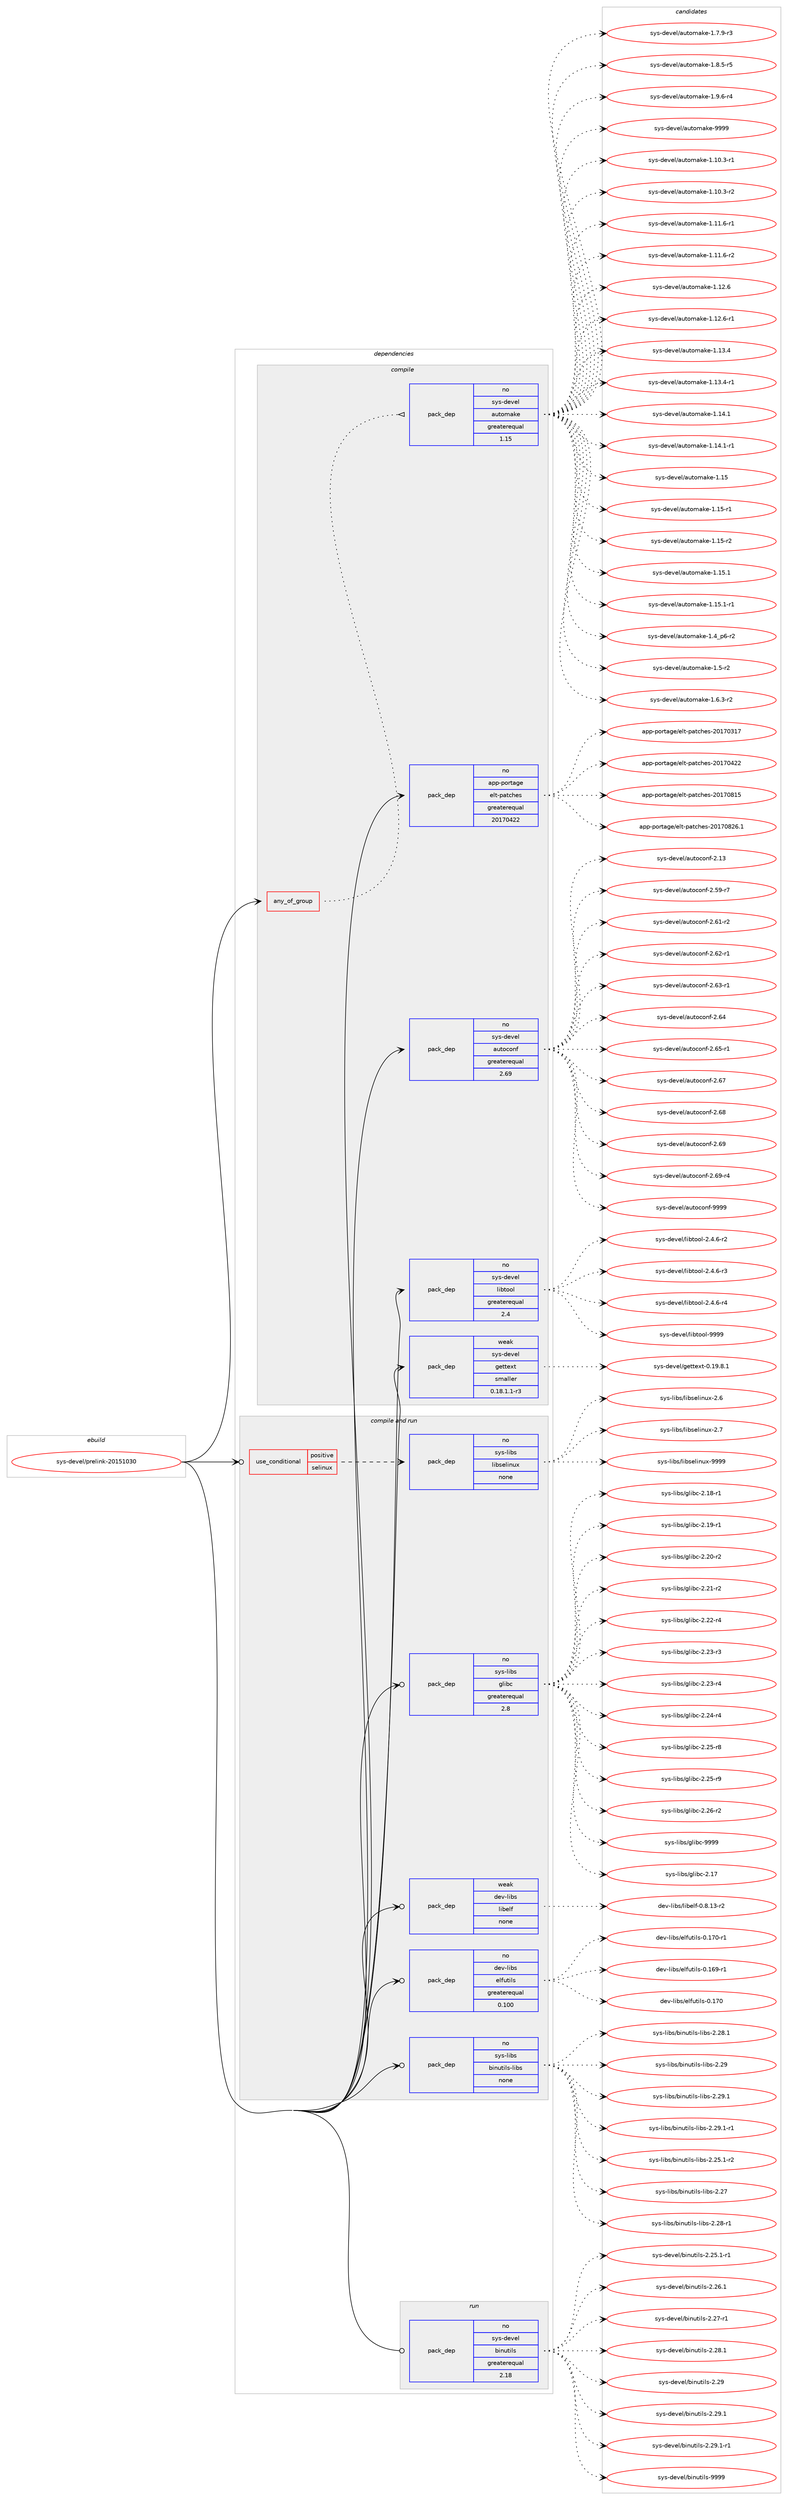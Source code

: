 digraph prolog {

# *************
# Graph options
# *************

newrank=true;
concentrate=true;
compound=true;
graph [rankdir=LR,fontname=Helvetica,fontsize=10,ranksep=1.5];#, ranksep=2.5, nodesep=0.2];
edge  [arrowhead=vee];
node  [fontname=Helvetica,fontsize=10];

# **********
# The ebuild
# **********

subgraph cluster_leftcol {
color=gray;
rank=same;
label=<<i>ebuild</i>>;
id [label="sys-devel/prelink-20151030", color=red, width=4, href="../sys-devel/prelink-20151030.svg"];
}

# ****************
# The dependencies
# ****************

subgraph cluster_midcol {
color=gray;
label=<<i>dependencies</i>>;
subgraph cluster_compile {
fillcolor="#eeeeee";
style=filled;
label=<<i>compile</i>>;
subgraph any8188 {
dependency485644 [label=<<TABLE BORDER="0" CELLBORDER="1" CELLSPACING="0" CELLPADDING="4"><TR><TD CELLPADDING="10">any_of_group</TD></TR></TABLE>>, shape=none, color=red];subgraph pack360779 {
dependency485645 [label=<<TABLE BORDER="0" CELLBORDER="1" CELLSPACING="0" CELLPADDING="4" WIDTH="220"><TR><TD ROWSPAN="6" CELLPADDING="30">pack_dep</TD></TR><TR><TD WIDTH="110">no</TD></TR><TR><TD>sys-devel</TD></TR><TR><TD>automake</TD></TR><TR><TD>greaterequal</TD></TR><TR><TD>1.15</TD></TR></TABLE>>, shape=none, color=blue];
}
dependency485644:e -> dependency485645:w [weight=20,style="dotted",arrowhead="oinv"];
}
id:e -> dependency485644:w [weight=20,style="solid",arrowhead="vee"];
subgraph pack360780 {
dependency485646 [label=<<TABLE BORDER="0" CELLBORDER="1" CELLSPACING="0" CELLPADDING="4" WIDTH="220"><TR><TD ROWSPAN="6" CELLPADDING="30">pack_dep</TD></TR><TR><TD WIDTH="110">no</TD></TR><TR><TD>app-portage</TD></TR><TR><TD>elt-patches</TD></TR><TR><TD>greaterequal</TD></TR><TR><TD>20170422</TD></TR></TABLE>>, shape=none, color=blue];
}
id:e -> dependency485646:w [weight=20,style="solid",arrowhead="vee"];
subgraph pack360781 {
dependency485647 [label=<<TABLE BORDER="0" CELLBORDER="1" CELLSPACING="0" CELLPADDING="4" WIDTH="220"><TR><TD ROWSPAN="6" CELLPADDING="30">pack_dep</TD></TR><TR><TD WIDTH="110">no</TD></TR><TR><TD>sys-devel</TD></TR><TR><TD>autoconf</TD></TR><TR><TD>greaterequal</TD></TR><TR><TD>2.69</TD></TR></TABLE>>, shape=none, color=blue];
}
id:e -> dependency485647:w [weight=20,style="solid",arrowhead="vee"];
subgraph pack360782 {
dependency485648 [label=<<TABLE BORDER="0" CELLBORDER="1" CELLSPACING="0" CELLPADDING="4" WIDTH="220"><TR><TD ROWSPAN="6" CELLPADDING="30">pack_dep</TD></TR><TR><TD WIDTH="110">no</TD></TR><TR><TD>sys-devel</TD></TR><TR><TD>libtool</TD></TR><TR><TD>greaterequal</TD></TR><TR><TD>2.4</TD></TR></TABLE>>, shape=none, color=blue];
}
id:e -> dependency485648:w [weight=20,style="solid",arrowhead="vee"];
subgraph pack360783 {
dependency485649 [label=<<TABLE BORDER="0" CELLBORDER="1" CELLSPACING="0" CELLPADDING="4" WIDTH="220"><TR><TD ROWSPAN="6" CELLPADDING="30">pack_dep</TD></TR><TR><TD WIDTH="110">weak</TD></TR><TR><TD>sys-devel</TD></TR><TR><TD>gettext</TD></TR><TR><TD>smaller</TD></TR><TR><TD>0.18.1.1-r3</TD></TR></TABLE>>, shape=none, color=blue];
}
id:e -> dependency485649:w [weight=20,style="solid",arrowhead="vee"];
}
subgraph cluster_compileandrun {
fillcolor="#eeeeee";
style=filled;
label=<<i>compile and run</i>>;
subgraph cond116378 {
dependency485650 [label=<<TABLE BORDER="0" CELLBORDER="1" CELLSPACING="0" CELLPADDING="4"><TR><TD ROWSPAN="3" CELLPADDING="10">use_conditional</TD></TR><TR><TD>positive</TD></TR><TR><TD>selinux</TD></TR></TABLE>>, shape=none, color=red];
subgraph pack360784 {
dependency485651 [label=<<TABLE BORDER="0" CELLBORDER="1" CELLSPACING="0" CELLPADDING="4" WIDTH="220"><TR><TD ROWSPAN="6" CELLPADDING="30">pack_dep</TD></TR><TR><TD WIDTH="110">no</TD></TR><TR><TD>sys-libs</TD></TR><TR><TD>libselinux</TD></TR><TR><TD>none</TD></TR><TR><TD></TD></TR></TABLE>>, shape=none, color=blue];
}
dependency485650:e -> dependency485651:w [weight=20,style="dashed",arrowhead="vee"];
}
id:e -> dependency485650:w [weight=20,style="solid",arrowhead="odotvee"];
subgraph pack360785 {
dependency485652 [label=<<TABLE BORDER="0" CELLBORDER="1" CELLSPACING="0" CELLPADDING="4" WIDTH="220"><TR><TD ROWSPAN="6" CELLPADDING="30">pack_dep</TD></TR><TR><TD WIDTH="110">no</TD></TR><TR><TD>dev-libs</TD></TR><TR><TD>elfutils</TD></TR><TR><TD>greaterequal</TD></TR><TR><TD>0.100</TD></TR></TABLE>>, shape=none, color=blue];
}
id:e -> dependency485652:w [weight=20,style="solid",arrowhead="odotvee"];
subgraph pack360786 {
dependency485653 [label=<<TABLE BORDER="0" CELLBORDER="1" CELLSPACING="0" CELLPADDING="4" WIDTH="220"><TR><TD ROWSPAN="6" CELLPADDING="30">pack_dep</TD></TR><TR><TD WIDTH="110">no</TD></TR><TR><TD>sys-libs</TD></TR><TR><TD>binutils-libs</TD></TR><TR><TD>none</TD></TR><TR><TD></TD></TR></TABLE>>, shape=none, color=blue];
}
id:e -> dependency485653:w [weight=20,style="solid",arrowhead="odotvee"];
subgraph pack360787 {
dependency485654 [label=<<TABLE BORDER="0" CELLBORDER="1" CELLSPACING="0" CELLPADDING="4" WIDTH="220"><TR><TD ROWSPAN="6" CELLPADDING="30">pack_dep</TD></TR><TR><TD WIDTH="110">no</TD></TR><TR><TD>sys-libs</TD></TR><TR><TD>glibc</TD></TR><TR><TD>greaterequal</TD></TR><TR><TD>2.8</TD></TR></TABLE>>, shape=none, color=blue];
}
id:e -> dependency485654:w [weight=20,style="solid",arrowhead="odotvee"];
subgraph pack360788 {
dependency485655 [label=<<TABLE BORDER="0" CELLBORDER="1" CELLSPACING="0" CELLPADDING="4" WIDTH="220"><TR><TD ROWSPAN="6" CELLPADDING="30">pack_dep</TD></TR><TR><TD WIDTH="110">weak</TD></TR><TR><TD>dev-libs</TD></TR><TR><TD>libelf</TD></TR><TR><TD>none</TD></TR><TR><TD></TD></TR></TABLE>>, shape=none, color=blue];
}
id:e -> dependency485655:w [weight=20,style="solid",arrowhead="odotvee"];
}
subgraph cluster_run {
fillcolor="#eeeeee";
style=filled;
label=<<i>run</i>>;
subgraph pack360789 {
dependency485656 [label=<<TABLE BORDER="0" CELLBORDER="1" CELLSPACING="0" CELLPADDING="4" WIDTH="220"><TR><TD ROWSPAN="6" CELLPADDING="30">pack_dep</TD></TR><TR><TD WIDTH="110">no</TD></TR><TR><TD>sys-devel</TD></TR><TR><TD>binutils</TD></TR><TR><TD>greaterequal</TD></TR><TR><TD>2.18</TD></TR></TABLE>>, shape=none, color=blue];
}
id:e -> dependency485656:w [weight=20,style="solid",arrowhead="odot"];
}
}

# **************
# The candidates
# **************

subgraph cluster_choices {
rank=same;
color=gray;
label=<<i>candidates</i>>;

subgraph choice360779 {
color=black;
nodesep=1;
choice11512111545100101118101108479711711611110997107101454946494846514511449 [label="sys-devel/automake-1.10.3-r1", color=red, width=4,href="../sys-devel/automake-1.10.3-r1.svg"];
choice11512111545100101118101108479711711611110997107101454946494846514511450 [label="sys-devel/automake-1.10.3-r2", color=red, width=4,href="../sys-devel/automake-1.10.3-r2.svg"];
choice11512111545100101118101108479711711611110997107101454946494946544511449 [label="sys-devel/automake-1.11.6-r1", color=red, width=4,href="../sys-devel/automake-1.11.6-r1.svg"];
choice11512111545100101118101108479711711611110997107101454946494946544511450 [label="sys-devel/automake-1.11.6-r2", color=red, width=4,href="../sys-devel/automake-1.11.6-r2.svg"];
choice1151211154510010111810110847971171161111099710710145494649504654 [label="sys-devel/automake-1.12.6", color=red, width=4,href="../sys-devel/automake-1.12.6.svg"];
choice11512111545100101118101108479711711611110997107101454946495046544511449 [label="sys-devel/automake-1.12.6-r1", color=red, width=4,href="../sys-devel/automake-1.12.6-r1.svg"];
choice1151211154510010111810110847971171161111099710710145494649514652 [label="sys-devel/automake-1.13.4", color=red, width=4,href="../sys-devel/automake-1.13.4.svg"];
choice11512111545100101118101108479711711611110997107101454946495146524511449 [label="sys-devel/automake-1.13.4-r1", color=red, width=4,href="../sys-devel/automake-1.13.4-r1.svg"];
choice1151211154510010111810110847971171161111099710710145494649524649 [label="sys-devel/automake-1.14.1", color=red, width=4,href="../sys-devel/automake-1.14.1.svg"];
choice11512111545100101118101108479711711611110997107101454946495246494511449 [label="sys-devel/automake-1.14.1-r1", color=red, width=4,href="../sys-devel/automake-1.14.1-r1.svg"];
choice115121115451001011181011084797117116111109971071014549464953 [label="sys-devel/automake-1.15", color=red, width=4,href="../sys-devel/automake-1.15.svg"];
choice1151211154510010111810110847971171161111099710710145494649534511449 [label="sys-devel/automake-1.15-r1", color=red, width=4,href="../sys-devel/automake-1.15-r1.svg"];
choice1151211154510010111810110847971171161111099710710145494649534511450 [label="sys-devel/automake-1.15-r2", color=red, width=4,href="../sys-devel/automake-1.15-r2.svg"];
choice1151211154510010111810110847971171161111099710710145494649534649 [label="sys-devel/automake-1.15.1", color=red, width=4,href="../sys-devel/automake-1.15.1.svg"];
choice11512111545100101118101108479711711611110997107101454946495346494511449 [label="sys-devel/automake-1.15.1-r1", color=red, width=4,href="../sys-devel/automake-1.15.1-r1.svg"];
choice115121115451001011181011084797117116111109971071014549465295112544511450 [label="sys-devel/automake-1.4_p6-r2", color=red, width=4,href="../sys-devel/automake-1.4_p6-r2.svg"];
choice11512111545100101118101108479711711611110997107101454946534511450 [label="sys-devel/automake-1.5-r2", color=red, width=4,href="../sys-devel/automake-1.5-r2.svg"];
choice115121115451001011181011084797117116111109971071014549465446514511450 [label="sys-devel/automake-1.6.3-r2", color=red, width=4,href="../sys-devel/automake-1.6.3-r2.svg"];
choice115121115451001011181011084797117116111109971071014549465546574511451 [label="sys-devel/automake-1.7.9-r3", color=red, width=4,href="../sys-devel/automake-1.7.9-r3.svg"];
choice115121115451001011181011084797117116111109971071014549465646534511453 [label="sys-devel/automake-1.8.5-r5", color=red, width=4,href="../sys-devel/automake-1.8.5-r5.svg"];
choice115121115451001011181011084797117116111109971071014549465746544511452 [label="sys-devel/automake-1.9.6-r4", color=red, width=4,href="../sys-devel/automake-1.9.6-r4.svg"];
choice115121115451001011181011084797117116111109971071014557575757 [label="sys-devel/automake-9999", color=red, width=4,href="../sys-devel/automake-9999.svg"];
dependency485645:e -> choice11512111545100101118101108479711711611110997107101454946494846514511449:w [style=dotted,weight="100"];
dependency485645:e -> choice11512111545100101118101108479711711611110997107101454946494846514511450:w [style=dotted,weight="100"];
dependency485645:e -> choice11512111545100101118101108479711711611110997107101454946494946544511449:w [style=dotted,weight="100"];
dependency485645:e -> choice11512111545100101118101108479711711611110997107101454946494946544511450:w [style=dotted,weight="100"];
dependency485645:e -> choice1151211154510010111810110847971171161111099710710145494649504654:w [style=dotted,weight="100"];
dependency485645:e -> choice11512111545100101118101108479711711611110997107101454946495046544511449:w [style=dotted,weight="100"];
dependency485645:e -> choice1151211154510010111810110847971171161111099710710145494649514652:w [style=dotted,weight="100"];
dependency485645:e -> choice11512111545100101118101108479711711611110997107101454946495146524511449:w [style=dotted,weight="100"];
dependency485645:e -> choice1151211154510010111810110847971171161111099710710145494649524649:w [style=dotted,weight="100"];
dependency485645:e -> choice11512111545100101118101108479711711611110997107101454946495246494511449:w [style=dotted,weight="100"];
dependency485645:e -> choice115121115451001011181011084797117116111109971071014549464953:w [style=dotted,weight="100"];
dependency485645:e -> choice1151211154510010111810110847971171161111099710710145494649534511449:w [style=dotted,weight="100"];
dependency485645:e -> choice1151211154510010111810110847971171161111099710710145494649534511450:w [style=dotted,weight="100"];
dependency485645:e -> choice1151211154510010111810110847971171161111099710710145494649534649:w [style=dotted,weight="100"];
dependency485645:e -> choice11512111545100101118101108479711711611110997107101454946495346494511449:w [style=dotted,weight="100"];
dependency485645:e -> choice115121115451001011181011084797117116111109971071014549465295112544511450:w [style=dotted,weight="100"];
dependency485645:e -> choice11512111545100101118101108479711711611110997107101454946534511450:w [style=dotted,weight="100"];
dependency485645:e -> choice115121115451001011181011084797117116111109971071014549465446514511450:w [style=dotted,weight="100"];
dependency485645:e -> choice115121115451001011181011084797117116111109971071014549465546574511451:w [style=dotted,weight="100"];
dependency485645:e -> choice115121115451001011181011084797117116111109971071014549465646534511453:w [style=dotted,weight="100"];
dependency485645:e -> choice115121115451001011181011084797117116111109971071014549465746544511452:w [style=dotted,weight="100"];
dependency485645:e -> choice115121115451001011181011084797117116111109971071014557575757:w [style=dotted,weight="100"];
}
subgraph choice360780 {
color=black;
nodesep=1;
choice97112112451121111141169710310147101108116451129711699104101115455048495548514955 [label="app-portage/elt-patches-20170317", color=red, width=4,href="../app-portage/elt-patches-20170317.svg"];
choice97112112451121111141169710310147101108116451129711699104101115455048495548525050 [label="app-portage/elt-patches-20170422", color=red, width=4,href="../app-portage/elt-patches-20170422.svg"];
choice97112112451121111141169710310147101108116451129711699104101115455048495548564953 [label="app-portage/elt-patches-20170815", color=red, width=4,href="../app-portage/elt-patches-20170815.svg"];
choice971121124511211111411697103101471011081164511297116991041011154550484955485650544649 [label="app-portage/elt-patches-20170826.1", color=red, width=4,href="../app-portage/elt-patches-20170826.1.svg"];
dependency485646:e -> choice97112112451121111141169710310147101108116451129711699104101115455048495548514955:w [style=dotted,weight="100"];
dependency485646:e -> choice97112112451121111141169710310147101108116451129711699104101115455048495548525050:w [style=dotted,weight="100"];
dependency485646:e -> choice97112112451121111141169710310147101108116451129711699104101115455048495548564953:w [style=dotted,weight="100"];
dependency485646:e -> choice971121124511211111411697103101471011081164511297116991041011154550484955485650544649:w [style=dotted,weight="100"];
}
subgraph choice360781 {
color=black;
nodesep=1;
choice115121115451001011181011084797117116111991111101024550464951 [label="sys-devel/autoconf-2.13", color=red, width=4,href="../sys-devel/autoconf-2.13.svg"];
choice1151211154510010111810110847971171161119911111010245504653574511455 [label="sys-devel/autoconf-2.59-r7", color=red, width=4,href="../sys-devel/autoconf-2.59-r7.svg"];
choice1151211154510010111810110847971171161119911111010245504654494511450 [label="sys-devel/autoconf-2.61-r2", color=red, width=4,href="../sys-devel/autoconf-2.61-r2.svg"];
choice1151211154510010111810110847971171161119911111010245504654504511449 [label="sys-devel/autoconf-2.62-r1", color=red, width=4,href="../sys-devel/autoconf-2.62-r1.svg"];
choice1151211154510010111810110847971171161119911111010245504654514511449 [label="sys-devel/autoconf-2.63-r1", color=red, width=4,href="../sys-devel/autoconf-2.63-r1.svg"];
choice115121115451001011181011084797117116111991111101024550465452 [label="sys-devel/autoconf-2.64", color=red, width=4,href="../sys-devel/autoconf-2.64.svg"];
choice1151211154510010111810110847971171161119911111010245504654534511449 [label="sys-devel/autoconf-2.65-r1", color=red, width=4,href="../sys-devel/autoconf-2.65-r1.svg"];
choice115121115451001011181011084797117116111991111101024550465455 [label="sys-devel/autoconf-2.67", color=red, width=4,href="../sys-devel/autoconf-2.67.svg"];
choice115121115451001011181011084797117116111991111101024550465456 [label="sys-devel/autoconf-2.68", color=red, width=4,href="../sys-devel/autoconf-2.68.svg"];
choice115121115451001011181011084797117116111991111101024550465457 [label="sys-devel/autoconf-2.69", color=red, width=4,href="../sys-devel/autoconf-2.69.svg"];
choice1151211154510010111810110847971171161119911111010245504654574511452 [label="sys-devel/autoconf-2.69-r4", color=red, width=4,href="../sys-devel/autoconf-2.69-r4.svg"];
choice115121115451001011181011084797117116111991111101024557575757 [label="sys-devel/autoconf-9999", color=red, width=4,href="../sys-devel/autoconf-9999.svg"];
dependency485647:e -> choice115121115451001011181011084797117116111991111101024550464951:w [style=dotted,weight="100"];
dependency485647:e -> choice1151211154510010111810110847971171161119911111010245504653574511455:w [style=dotted,weight="100"];
dependency485647:e -> choice1151211154510010111810110847971171161119911111010245504654494511450:w [style=dotted,weight="100"];
dependency485647:e -> choice1151211154510010111810110847971171161119911111010245504654504511449:w [style=dotted,weight="100"];
dependency485647:e -> choice1151211154510010111810110847971171161119911111010245504654514511449:w [style=dotted,weight="100"];
dependency485647:e -> choice115121115451001011181011084797117116111991111101024550465452:w [style=dotted,weight="100"];
dependency485647:e -> choice1151211154510010111810110847971171161119911111010245504654534511449:w [style=dotted,weight="100"];
dependency485647:e -> choice115121115451001011181011084797117116111991111101024550465455:w [style=dotted,weight="100"];
dependency485647:e -> choice115121115451001011181011084797117116111991111101024550465456:w [style=dotted,weight="100"];
dependency485647:e -> choice115121115451001011181011084797117116111991111101024550465457:w [style=dotted,weight="100"];
dependency485647:e -> choice1151211154510010111810110847971171161119911111010245504654574511452:w [style=dotted,weight="100"];
dependency485647:e -> choice115121115451001011181011084797117116111991111101024557575757:w [style=dotted,weight="100"];
}
subgraph choice360782 {
color=black;
nodesep=1;
choice1151211154510010111810110847108105981161111111084550465246544511450 [label="sys-devel/libtool-2.4.6-r2", color=red, width=4,href="../sys-devel/libtool-2.4.6-r2.svg"];
choice1151211154510010111810110847108105981161111111084550465246544511451 [label="sys-devel/libtool-2.4.6-r3", color=red, width=4,href="../sys-devel/libtool-2.4.6-r3.svg"];
choice1151211154510010111810110847108105981161111111084550465246544511452 [label="sys-devel/libtool-2.4.6-r4", color=red, width=4,href="../sys-devel/libtool-2.4.6-r4.svg"];
choice1151211154510010111810110847108105981161111111084557575757 [label="sys-devel/libtool-9999", color=red, width=4,href="../sys-devel/libtool-9999.svg"];
dependency485648:e -> choice1151211154510010111810110847108105981161111111084550465246544511450:w [style=dotted,weight="100"];
dependency485648:e -> choice1151211154510010111810110847108105981161111111084550465246544511451:w [style=dotted,weight="100"];
dependency485648:e -> choice1151211154510010111810110847108105981161111111084550465246544511452:w [style=dotted,weight="100"];
dependency485648:e -> choice1151211154510010111810110847108105981161111111084557575757:w [style=dotted,weight="100"];
}
subgraph choice360783 {
color=black;
nodesep=1;
choice1151211154510010111810110847103101116116101120116454846495746564649 [label="sys-devel/gettext-0.19.8.1", color=red, width=4,href="../sys-devel/gettext-0.19.8.1.svg"];
dependency485649:e -> choice1151211154510010111810110847103101116116101120116454846495746564649:w [style=dotted,weight="100"];
}
subgraph choice360784 {
color=black;
nodesep=1;
choice1151211154510810598115471081059811510110810511011712045504654 [label="sys-libs/libselinux-2.6", color=red, width=4,href="../sys-libs/libselinux-2.6.svg"];
choice1151211154510810598115471081059811510110810511011712045504655 [label="sys-libs/libselinux-2.7", color=red, width=4,href="../sys-libs/libselinux-2.7.svg"];
choice115121115451081059811547108105981151011081051101171204557575757 [label="sys-libs/libselinux-9999", color=red, width=4,href="../sys-libs/libselinux-9999.svg"];
dependency485651:e -> choice1151211154510810598115471081059811510110810511011712045504654:w [style=dotted,weight="100"];
dependency485651:e -> choice1151211154510810598115471081059811510110810511011712045504655:w [style=dotted,weight="100"];
dependency485651:e -> choice115121115451081059811547108105981151011081051101171204557575757:w [style=dotted,weight="100"];
}
subgraph choice360785 {
color=black;
nodesep=1;
choice1001011184510810598115471011081021171161051081154548464954574511449 [label="dev-libs/elfutils-0.169-r1", color=red, width=4,href="../dev-libs/elfutils-0.169-r1.svg"];
choice100101118451081059811547101108102117116105108115454846495548 [label="dev-libs/elfutils-0.170", color=red, width=4,href="../dev-libs/elfutils-0.170.svg"];
choice1001011184510810598115471011081021171161051081154548464955484511449 [label="dev-libs/elfutils-0.170-r1", color=red, width=4,href="../dev-libs/elfutils-0.170-r1.svg"];
dependency485652:e -> choice1001011184510810598115471011081021171161051081154548464954574511449:w [style=dotted,weight="100"];
dependency485652:e -> choice100101118451081059811547101108102117116105108115454846495548:w [style=dotted,weight="100"];
dependency485652:e -> choice1001011184510810598115471011081021171161051081154548464955484511449:w [style=dotted,weight="100"];
}
subgraph choice360786 {
color=black;
nodesep=1;
choice115121115451081059811547981051101171161051081154510810598115455046505346494511450 [label="sys-libs/binutils-libs-2.25.1-r2", color=red, width=4,href="../sys-libs/binutils-libs-2.25.1-r2.svg"];
choice1151211154510810598115479810511011711610510811545108105981154550465055 [label="sys-libs/binutils-libs-2.27", color=red, width=4,href="../sys-libs/binutils-libs-2.27.svg"];
choice11512111545108105981154798105110117116105108115451081059811545504650564511449 [label="sys-libs/binutils-libs-2.28-r1", color=red, width=4,href="../sys-libs/binutils-libs-2.28-r1.svg"];
choice11512111545108105981154798105110117116105108115451081059811545504650564649 [label="sys-libs/binutils-libs-2.28.1", color=red, width=4,href="../sys-libs/binutils-libs-2.28.1.svg"];
choice1151211154510810598115479810511011711610510811545108105981154550465057 [label="sys-libs/binutils-libs-2.29", color=red, width=4,href="../sys-libs/binutils-libs-2.29.svg"];
choice11512111545108105981154798105110117116105108115451081059811545504650574649 [label="sys-libs/binutils-libs-2.29.1", color=red, width=4,href="../sys-libs/binutils-libs-2.29.1.svg"];
choice115121115451081059811547981051101171161051081154510810598115455046505746494511449 [label="sys-libs/binutils-libs-2.29.1-r1", color=red, width=4,href="../sys-libs/binutils-libs-2.29.1-r1.svg"];
dependency485653:e -> choice115121115451081059811547981051101171161051081154510810598115455046505346494511450:w [style=dotted,weight="100"];
dependency485653:e -> choice1151211154510810598115479810511011711610510811545108105981154550465055:w [style=dotted,weight="100"];
dependency485653:e -> choice11512111545108105981154798105110117116105108115451081059811545504650564511449:w [style=dotted,weight="100"];
dependency485653:e -> choice11512111545108105981154798105110117116105108115451081059811545504650564649:w [style=dotted,weight="100"];
dependency485653:e -> choice1151211154510810598115479810511011711610510811545108105981154550465057:w [style=dotted,weight="100"];
dependency485653:e -> choice11512111545108105981154798105110117116105108115451081059811545504650574649:w [style=dotted,weight="100"];
dependency485653:e -> choice115121115451081059811547981051101171161051081154510810598115455046505746494511449:w [style=dotted,weight="100"];
}
subgraph choice360787 {
color=black;
nodesep=1;
choice11512111545108105981154710310810598994550464955 [label="sys-libs/glibc-2.17", color=red, width=4,href="../sys-libs/glibc-2.17.svg"];
choice115121115451081059811547103108105989945504649564511449 [label="sys-libs/glibc-2.18-r1", color=red, width=4,href="../sys-libs/glibc-2.18-r1.svg"];
choice115121115451081059811547103108105989945504649574511449 [label="sys-libs/glibc-2.19-r1", color=red, width=4,href="../sys-libs/glibc-2.19-r1.svg"];
choice115121115451081059811547103108105989945504650484511450 [label="sys-libs/glibc-2.20-r2", color=red, width=4,href="../sys-libs/glibc-2.20-r2.svg"];
choice115121115451081059811547103108105989945504650494511450 [label="sys-libs/glibc-2.21-r2", color=red, width=4,href="../sys-libs/glibc-2.21-r2.svg"];
choice115121115451081059811547103108105989945504650504511452 [label="sys-libs/glibc-2.22-r4", color=red, width=4,href="../sys-libs/glibc-2.22-r4.svg"];
choice115121115451081059811547103108105989945504650514511451 [label="sys-libs/glibc-2.23-r3", color=red, width=4,href="../sys-libs/glibc-2.23-r3.svg"];
choice115121115451081059811547103108105989945504650514511452 [label="sys-libs/glibc-2.23-r4", color=red, width=4,href="../sys-libs/glibc-2.23-r4.svg"];
choice115121115451081059811547103108105989945504650524511452 [label="sys-libs/glibc-2.24-r4", color=red, width=4,href="../sys-libs/glibc-2.24-r4.svg"];
choice115121115451081059811547103108105989945504650534511456 [label="sys-libs/glibc-2.25-r8", color=red, width=4,href="../sys-libs/glibc-2.25-r8.svg"];
choice115121115451081059811547103108105989945504650534511457 [label="sys-libs/glibc-2.25-r9", color=red, width=4,href="../sys-libs/glibc-2.25-r9.svg"];
choice115121115451081059811547103108105989945504650544511450 [label="sys-libs/glibc-2.26-r2", color=red, width=4,href="../sys-libs/glibc-2.26-r2.svg"];
choice11512111545108105981154710310810598994557575757 [label="sys-libs/glibc-9999", color=red, width=4,href="../sys-libs/glibc-9999.svg"];
dependency485654:e -> choice11512111545108105981154710310810598994550464955:w [style=dotted,weight="100"];
dependency485654:e -> choice115121115451081059811547103108105989945504649564511449:w [style=dotted,weight="100"];
dependency485654:e -> choice115121115451081059811547103108105989945504649574511449:w [style=dotted,weight="100"];
dependency485654:e -> choice115121115451081059811547103108105989945504650484511450:w [style=dotted,weight="100"];
dependency485654:e -> choice115121115451081059811547103108105989945504650494511450:w [style=dotted,weight="100"];
dependency485654:e -> choice115121115451081059811547103108105989945504650504511452:w [style=dotted,weight="100"];
dependency485654:e -> choice115121115451081059811547103108105989945504650514511451:w [style=dotted,weight="100"];
dependency485654:e -> choice115121115451081059811547103108105989945504650514511452:w [style=dotted,weight="100"];
dependency485654:e -> choice115121115451081059811547103108105989945504650524511452:w [style=dotted,weight="100"];
dependency485654:e -> choice115121115451081059811547103108105989945504650534511456:w [style=dotted,weight="100"];
dependency485654:e -> choice115121115451081059811547103108105989945504650534511457:w [style=dotted,weight="100"];
dependency485654:e -> choice115121115451081059811547103108105989945504650544511450:w [style=dotted,weight="100"];
dependency485654:e -> choice11512111545108105981154710310810598994557575757:w [style=dotted,weight="100"];
}
subgraph choice360788 {
color=black;
nodesep=1;
choice10010111845108105981154710810598101108102454846564649514511450 [label="dev-libs/libelf-0.8.13-r2", color=red, width=4,href="../dev-libs/libelf-0.8.13-r2.svg"];
dependency485655:e -> choice10010111845108105981154710810598101108102454846564649514511450:w [style=dotted,weight="100"];
}
subgraph choice360789 {
color=black;
nodesep=1;
choice115121115451001011181011084798105110117116105108115455046505346494511449 [label="sys-devel/binutils-2.25.1-r1", color=red, width=4,href="../sys-devel/binutils-2.25.1-r1.svg"];
choice11512111545100101118101108479810511011711610510811545504650544649 [label="sys-devel/binutils-2.26.1", color=red, width=4,href="../sys-devel/binutils-2.26.1.svg"];
choice11512111545100101118101108479810511011711610510811545504650554511449 [label="sys-devel/binutils-2.27-r1", color=red, width=4,href="../sys-devel/binutils-2.27-r1.svg"];
choice11512111545100101118101108479810511011711610510811545504650564649 [label="sys-devel/binutils-2.28.1", color=red, width=4,href="../sys-devel/binutils-2.28.1.svg"];
choice1151211154510010111810110847981051101171161051081154550465057 [label="sys-devel/binutils-2.29", color=red, width=4,href="../sys-devel/binutils-2.29.svg"];
choice11512111545100101118101108479810511011711610510811545504650574649 [label="sys-devel/binutils-2.29.1", color=red, width=4,href="../sys-devel/binutils-2.29.1.svg"];
choice115121115451001011181011084798105110117116105108115455046505746494511449 [label="sys-devel/binutils-2.29.1-r1", color=red, width=4,href="../sys-devel/binutils-2.29.1-r1.svg"];
choice1151211154510010111810110847981051101171161051081154557575757 [label="sys-devel/binutils-9999", color=red, width=4,href="../sys-devel/binutils-9999.svg"];
dependency485656:e -> choice115121115451001011181011084798105110117116105108115455046505346494511449:w [style=dotted,weight="100"];
dependency485656:e -> choice11512111545100101118101108479810511011711610510811545504650544649:w [style=dotted,weight="100"];
dependency485656:e -> choice11512111545100101118101108479810511011711610510811545504650554511449:w [style=dotted,weight="100"];
dependency485656:e -> choice11512111545100101118101108479810511011711610510811545504650564649:w [style=dotted,weight="100"];
dependency485656:e -> choice1151211154510010111810110847981051101171161051081154550465057:w [style=dotted,weight="100"];
dependency485656:e -> choice11512111545100101118101108479810511011711610510811545504650574649:w [style=dotted,weight="100"];
dependency485656:e -> choice115121115451001011181011084798105110117116105108115455046505746494511449:w [style=dotted,weight="100"];
dependency485656:e -> choice1151211154510010111810110847981051101171161051081154557575757:w [style=dotted,weight="100"];
}
}

}
